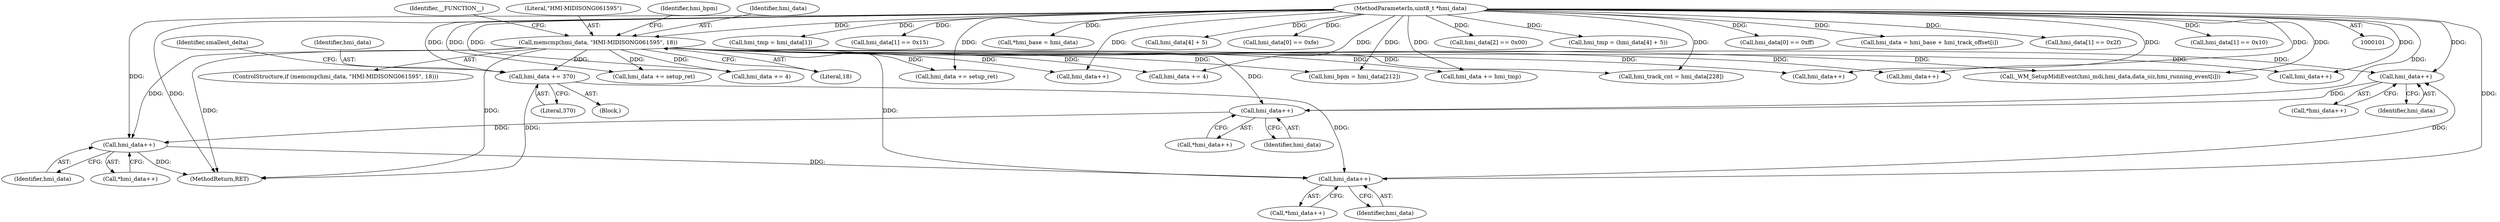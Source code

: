 digraph "0_wildmidi_660b513d99bced8783a4a5984ac2f742c74ebbdd@pointer" {
"1000362" [label="(Call,hmi_data++)"];
"1000354" [label="(Call,hmi_data++)"];
"1000311" [label="(Call,hmi_data += 370)"];
"1000196" [label="(Call,memcmp(hmi_data, \"HMI-MIDISONG061595\", 18))"];
"1000102" [label="(MethodParameterIn,uint8_t *hmi_data)"];
"1000380" [label="(Call,hmi_data++)"];
"1000371" [label="(Call,hmi_data++)"];
"1000362" [label="(Call,hmi_data++)"];
"1000379" [label="(Call,*hmi_data++)"];
"1000371" [label="(Call,hmi_data++)"];
"1000195" [label="(ControlStructure,if (memcmp(hmi_data, \"HMI-MIDISONG061595\", 18)))"];
"1000818" [label="(Call,hmi_data += 4)"];
"1000990" [label="(Call,hmi_tmp = hmi_data[1])"];
"1000812" [label="(Call,hmi_data[1] == 0x15)"];
"1000372" [label="(Identifier,hmi_data)"];
"1000315" [label="(Identifier,smallest_delta)"];
"1000217" [label="(Call,hmi_track_cnt = hmi_data[228])"];
"1001017" [label="(Call,hmi_data += setup_ret)"];
"1000380" [label="(Call,hmi_data++)"];
"1000110" [label="(Call,*hmi_base = hmi_data)"];
"1000834" [label="(Call,hmi_data += 4)"];
"1000362" [label="(Call,hmi_data++)"];
"1000196" [label="(Call,memcmp(hmi_data, \"HMI-MIDISONG061595\", 18))"];
"1000794" [label="(Call,hmi_data[4] + 5)"];
"1000361" [label="(Call,*hmi_data++)"];
"1001155" [label="(Call,hmi_data += setup_ret)"];
"1000779" [label="(Call,hmi_data[0] == 0xfe)"];
"1000311" [label="(Call,hmi_data += 370)"];
"1001231" [label="(Call,hmi_data++)"];
"1000202" [label="(Identifier,__FUNCTION__)"];
"1000354" [label="(Call,hmi_data++)"];
"1000353" [label="(Call,*hmi_data++)"];
"1000355" [label="(Identifier,hmi_data)"];
"1000209" [label="(Call,hmi_bpm = hmi_data[212])"];
"1000799" [label="(Call,hmi_data += hmi_tmp)"];
"1000886" [label="(Call,hmi_data[2] == 0x00)"];
"1000792" [label="(Call,hmi_tmp = (hmi_data[4] + 5))"];
"1000313" [label="(Literal,370)"];
"1001067" [label="(Call,hmi_data++)"];
"1000104" [label="(Block,)"];
"1000875" [label="(Call,hmi_data[0] == 0xff)"];
"1000363" [label="(Identifier,hmi_data)"];
"1000745" [label="(Call,hmi_data = hmi_base + hmi_track_offset[i])"];
"1000381" [label="(Identifier,hmi_data)"];
"1000881" [label="(Call,hmi_data[1] == 0x2f)"];
"1000199" [label="(Literal,18)"];
"1001381" [label="(MethodReturn,RET)"];
"1000370" [label="(Call,*hmi_data++)"];
"1000198" [label="(Literal,\"HMI-MIDISONG061595\")"];
"1001108" [label="(Call,hmi_data++)"];
"1000786" [label="(Call,hmi_data[1] == 0x10)"];
"1000863" [label="(Call,_WM_SetupMidiEvent(hmi_mdi,hmi_data,data_siz,hmi_running_event[i]))"];
"1000312" [label="(Identifier,hmi_data)"];
"1000210" [label="(Identifier,hmi_bpm)"];
"1000102" [label="(MethodParameterIn,uint8_t *hmi_data)"];
"1001194" [label="(Call,hmi_data++)"];
"1000197" [label="(Identifier,hmi_data)"];
"1000362" -> "1000361"  [label="AST: "];
"1000362" -> "1000363"  [label="CFG: "];
"1000363" -> "1000362"  [label="AST: "];
"1000361" -> "1000362"  [label="CFG: "];
"1000354" -> "1000362"  [label="DDG: "];
"1000102" -> "1000362"  [label="DDG: "];
"1000196" -> "1000362"  [label="DDG: "];
"1000362" -> "1000371"  [label="DDG: "];
"1000354" -> "1000353"  [label="AST: "];
"1000354" -> "1000355"  [label="CFG: "];
"1000355" -> "1000354"  [label="AST: "];
"1000353" -> "1000354"  [label="CFG: "];
"1000311" -> "1000354"  [label="DDG: "];
"1000380" -> "1000354"  [label="DDG: "];
"1000102" -> "1000354"  [label="DDG: "];
"1000196" -> "1000354"  [label="DDG: "];
"1000311" -> "1000104"  [label="AST: "];
"1000311" -> "1000313"  [label="CFG: "];
"1000312" -> "1000311"  [label="AST: "];
"1000313" -> "1000311"  [label="AST: "];
"1000315" -> "1000311"  [label="CFG: "];
"1000311" -> "1001381"  [label="DDG: "];
"1000196" -> "1000311"  [label="DDG: "];
"1000102" -> "1000311"  [label="DDG: "];
"1000196" -> "1000195"  [label="AST: "];
"1000196" -> "1000199"  [label="CFG: "];
"1000197" -> "1000196"  [label="AST: "];
"1000198" -> "1000196"  [label="AST: "];
"1000199" -> "1000196"  [label="AST: "];
"1000202" -> "1000196"  [label="CFG: "];
"1000210" -> "1000196"  [label="CFG: "];
"1000196" -> "1001381"  [label="DDG: "];
"1000196" -> "1001381"  [label="DDG: "];
"1000102" -> "1000196"  [label="DDG: "];
"1000196" -> "1000209"  [label="DDG: "];
"1000196" -> "1000217"  [label="DDG: "];
"1000196" -> "1000371"  [label="DDG: "];
"1000196" -> "1000380"  [label="DDG: "];
"1000196" -> "1000799"  [label="DDG: "];
"1000196" -> "1000818"  [label="DDG: "];
"1000196" -> "1000834"  [label="DDG: "];
"1000196" -> "1000863"  [label="DDG: "];
"1000196" -> "1001017"  [label="DDG: "];
"1000196" -> "1001067"  [label="DDG: "];
"1000196" -> "1001108"  [label="DDG: "];
"1000196" -> "1001155"  [label="DDG: "];
"1000196" -> "1001194"  [label="DDG: "];
"1000196" -> "1001231"  [label="DDG: "];
"1000102" -> "1000101"  [label="AST: "];
"1000102" -> "1001381"  [label="DDG: "];
"1000102" -> "1000110"  [label="DDG: "];
"1000102" -> "1000209"  [label="DDG: "];
"1000102" -> "1000217"  [label="DDG: "];
"1000102" -> "1000371"  [label="DDG: "];
"1000102" -> "1000380"  [label="DDG: "];
"1000102" -> "1000745"  [label="DDG: "];
"1000102" -> "1000779"  [label="DDG: "];
"1000102" -> "1000786"  [label="DDG: "];
"1000102" -> "1000792"  [label="DDG: "];
"1000102" -> "1000794"  [label="DDG: "];
"1000102" -> "1000799"  [label="DDG: "];
"1000102" -> "1000812"  [label="DDG: "];
"1000102" -> "1000818"  [label="DDG: "];
"1000102" -> "1000834"  [label="DDG: "];
"1000102" -> "1000863"  [label="DDG: "];
"1000102" -> "1000875"  [label="DDG: "];
"1000102" -> "1000881"  [label="DDG: "];
"1000102" -> "1000886"  [label="DDG: "];
"1000102" -> "1000990"  [label="DDG: "];
"1000102" -> "1001017"  [label="DDG: "];
"1000102" -> "1001067"  [label="DDG: "];
"1000102" -> "1001108"  [label="DDG: "];
"1000102" -> "1001155"  [label="DDG: "];
"1000102" -> "1001194"  [label="DDG: "];
"1000102" -> "1001231"  [label="DDG: "];
"1000380" -> "1000379"  [label="AST: "];
"1000380" -> "1000381"  [label="CFG: "];
"1000381" -> "1000380"  [label="AST: "];
"1000379" -> "1000380"  [label="CFG: "];
"1000380" -> "1001381"  [label="DDG: "];
"1000371" -> "1000380"  [label="DDG: "];
"1000371" -> "1000370"  [label="AST: "];
"1000371" -> "1000372"  [label="CFG: "];
"1000372" -> "1000371"  [label="AST: "];
"1000370" -> "1000371"  [label="CFG: "];
}

